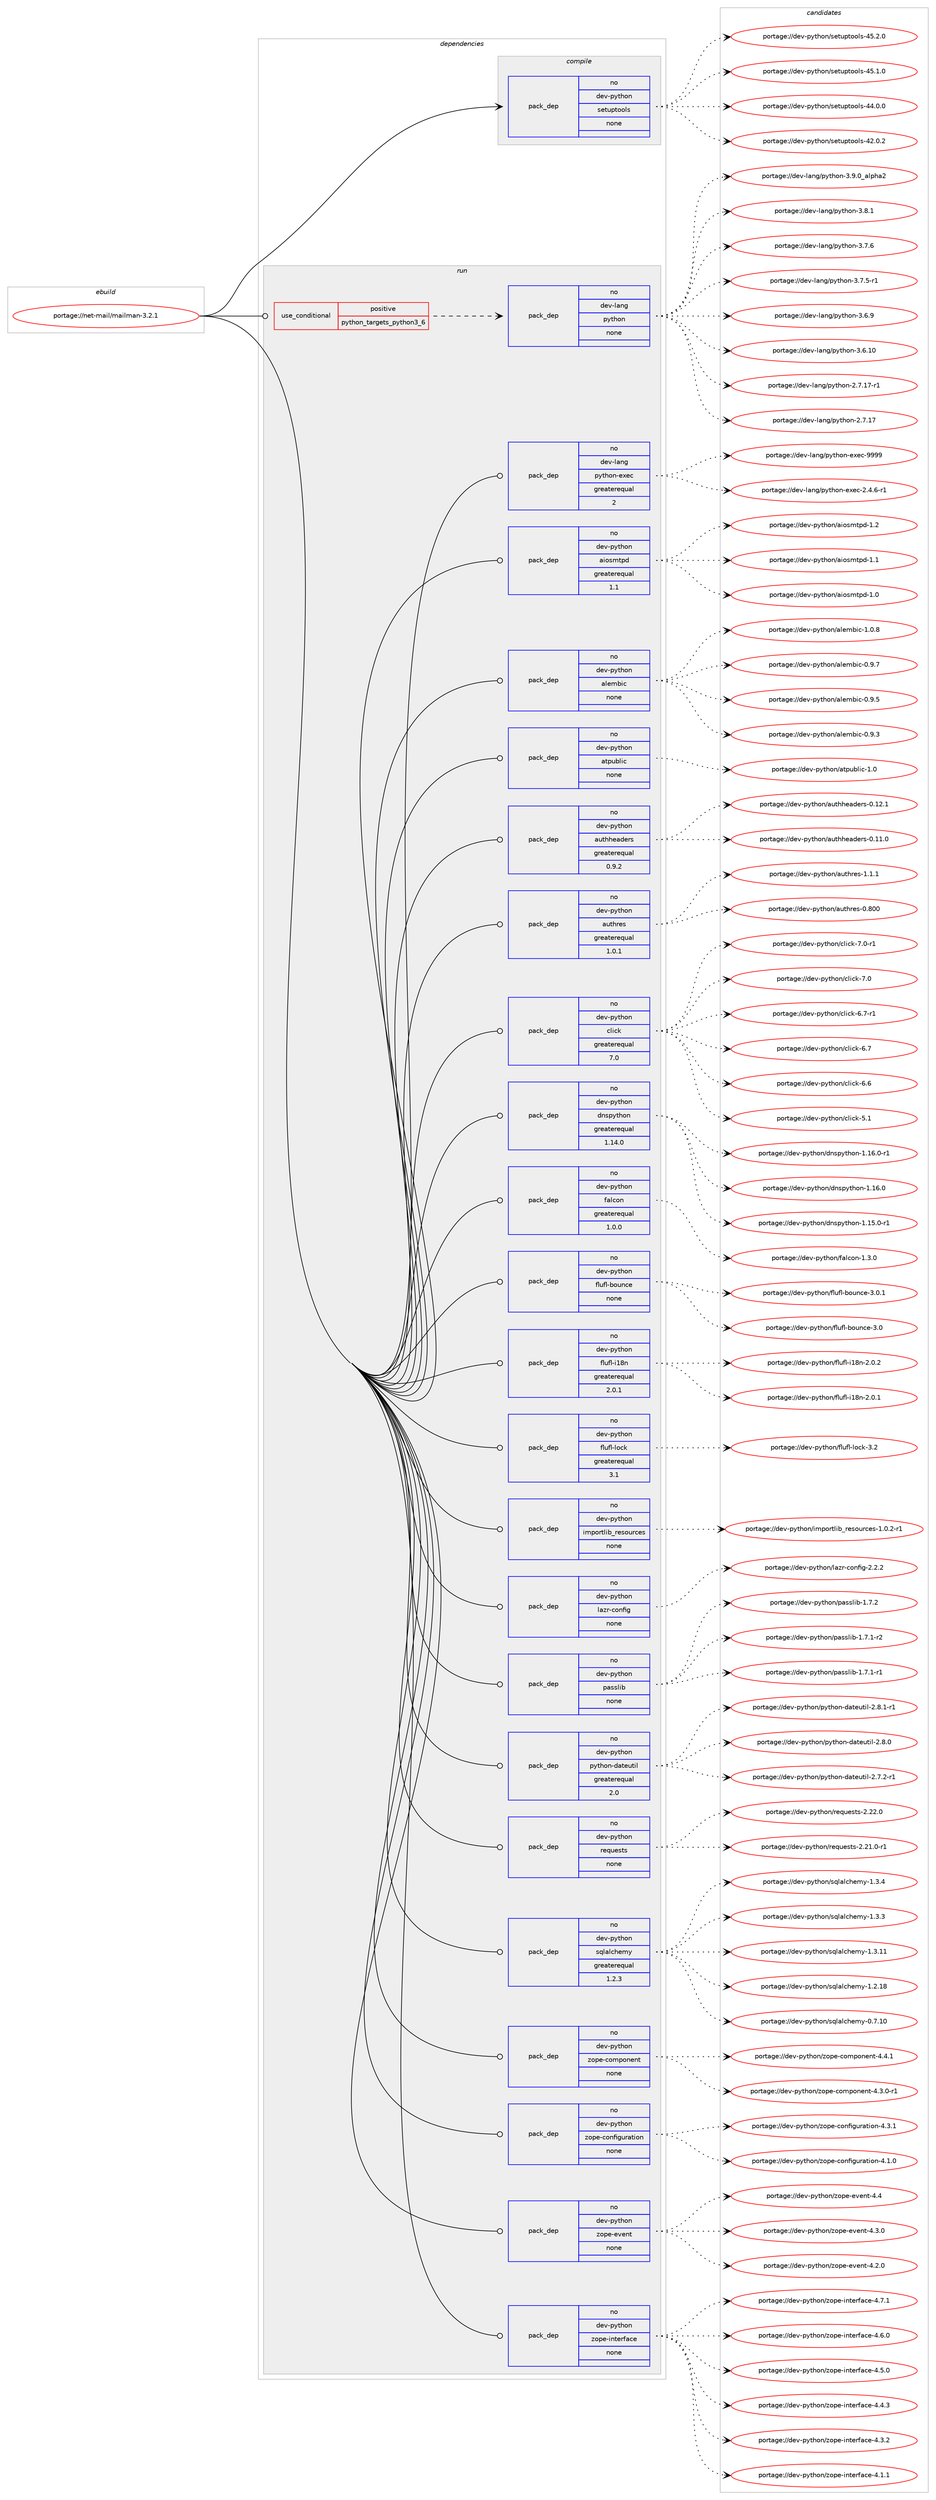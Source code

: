 digraph prolog {

# *************
# Graph options
# *************

newrank=true;
concentrate=true;
compound=true;
graph [rankdir=LR,fontname=Helvetica,fontsize=10,ranksep=1.5];#, ranksep=2.5, nodesep=0.2];
edge  [arrowhead=vee];
node  [fontname=Helvetica,fontsize=10];

# **********
# The ebuild
# **********

subgraph cluster_leftcol {
color=gray;
rank=same;
label=<<i>ebuild</i>>;
id [label="portage://net-mail/mailman-3.2.1", color=red, width=4, href="../net-mail/mailman-3.2.1.svg"];
}

# ****************
# The dependencies
# ****************

subgraph cluster_midcol {
color=gray;
label=<<i>dependencies</i>>;
subgraph cluster_compile {
fillcolor="#eeeeee";
style=filled;
label=<<i>compile</i>>;
subgraph pack102411 {
dependency132556 [label=<<TABLE BORDER="0" CELLBORDER="1" CELLSPACING="0" CELLPADDING="4" WIDTH="220"><TR><TD ROWSPAN="6" CELLPADDING="30">pack_dep</TD></TR><TR><TD WIDTH="110">no</TD></TR><TR><TD>dev-python</TD></TR><TR><TD>setuptools</TD></TR><TR><TD>none</TD></TR><TR><TD></TD></TR></TABLE>>, shape=none, color=blue];
}
id:e -> dependency132556:w [weight=20,style="solid",arrowhead="vee"];
}
subgraph cluster_compileandrun {
fillcolor="#eeeeee";
style=filled;
label=<<i>compile and run</i>>;
}
subgraph cluster_run {
fillcolor="#eeeeee";
style=filled;
label=<<i>run</i>>;
subgraph cond27950 {
dependency132557 [label=<<TABLE BORDER="0" CELLBORDER="1" CELLSPACING="0" CELLPADDING="4"><TR><TD ROWSPAN="3" CELLPADDING="10">use_conditional</TD></TR><TR><TD>positive</TD></TR><TR><TD>python_targets_python3_6</TD></TR></TABLE>>, shape=none, color=red];
subgraph pack102412 {
dependency132558 [label=<<TABLE BORDER="0" CELLBORDER="1" CELLSPACING="0" CELLPADDING="4" WIDTH="220"><TR><TD ROWSPAN="6" CELLPADDING="30">pack_dep</TD></TR><TR><TD WIDTH="110">no</TD></TR><TR><TD>dev-lang</TD></TR><TR><TD>python</TD></TR><TR><TD>none</TD></TR><TR><TD></TD></TR></TABLE>>, shape=none, color=blue];
}
dependency132557:e -> dependency132558:w [weight=20,style="dashed",arrowhead="vee"];
}
id:e -> dependency132557:w [weight=20,style="solid",arrowhead="odot"];
subgraph pack102413 {
dependency132559 [label=<<TABLE BORDER="0" CELLBORDER="1" CELLSPACING="0" CELLPADDING="4" WIDTH="220"><TR><TD ROWSPAN="6" CELLPADDING="30">pack_dep</TD></TR><TR><TD WIDTH="110">no</TD></TR><TR><TD>dev-lang</TD></TR><TR><TD>python-exec</TD></TR><TR><TD>greaterequal</TD></TR><TR><TD>2</TD></TR></TABLE>>, shape=none, color=blue];
}
id:e -> dependency132559:w [weight=20,style="solid",arrowhead="odot"];
subgraph pack102414 {
dependency132560 [label=<<TABLE BORDER="0" CELLBORDER="1" CELLSPACING="0" CELLPADDING="4" WIDTH="220"><TR><TD ROWSPAN="6" CELLPADDING="30">pack_dep</TD></TR><TR><TD WIDTH="110">no</TD></TR><TR><TD>dev-python</TD></TR><TR><TD>aiosmtpd</TD></TR><TR><TD>greaterequal</TD></TR><TR><TD>1.1</TD></TR></TABLE>>, shape=none, color=blue];
}
id:e -> dependency132560:w [weight=20,style="solid",arrowhead="odot"];
subgraph pack102415 {
dependency132561 [label=<<TABLE BORDER="0" CELLBORDER="1" CELLSPACING="0" CELLPADDING="4" WIDTH="220"><TR><TD ROWSPAN="6" CELLPADDING="30">pack_dep</TD></TR><TR><TD WIDTH="110">no</TD></TR><TR><TD>dev-python</TD></TR><TR><TD>alembic</TD></TR><TR><TD>none</TD></TR><TR><TD></TD></TR></TABLE>>, shape=none, color=blue];
}
id:e -> dependency132561:w [weight=20,style="solid",arrowhead="odot"];
subgraph pack102416 {
dependency132562 [label=<<TABLE BORDER="0" CELLBORDER="1" CELLSPACING="0" CELLPADDING="4" WIDTH="220"><TR><TD ROWSPAN="6" CELLPADDING="30">pack_dep</TD></TR><TR><TD WIDTH="110">no</TD></TR><TR><TD>dev-python</TD></TR><TR><TD>atpublic</TD></TR><TR><TD>none</TD></TR><TR><TD></TD></TR></TABLE>>, shape=none, color=blue];
}
id:e -> dependency132562:w [weight=20,style="solid",arrowhead="odot"];
subgraph pack102417 {
dependency132563 [label=<<TABLE BORDER="0" CELLBORDER="1" CELLSPACING="0" CELLPADDING="4" WIDTH="220"><TR><TD ROWSPAN="6" CELLPADDING="30">pack_dep</TD></TR><TR><TD WIDTH="110">no</TD></TR><TR><TD>dev-python</TD></TR><TR><TD>authheaders</TD></TR><TR><TD>greaterequal</TD></TR><TR><TD>0.9.2</TD></TR></TABLE>>, shape=none, color=blue];
}
id:e -> dependency132563:w [weight=20,style="solid",arrowhead="odot"];
subgraph pack102418 {
dependency132564 [label=<<TABLE BORDER="0" CELLBORDER="1" CELLSPACING="0" CELLPADDING="4" WIDTH="220"><TR><TD ROWSPAN="6" CELLPADDING="30">pack_dep</TD></TR><TR><TD WIDTH="110">no</TD></TR><TR><TD>dev-python</TD></TR><TR><TD>authres</TD></TR><TR><TD>greaterequal</TD></TR><TR><TD>1.0.1</TD></TR></TABLE>>, shape=none, color=blue];
}
id:e -> dependency132564:w [weight=20,style="solid",arrowhead="odot"];
subgraph pack102419 {
dependency132565 [label=<<TABLE BORDER="0" CELLBORDER="1" CELLSPACING="0" CELLPADDING="4" WIDTH="220"><TR><TD ROWSPAN="6" CELLPADDING="30">pack_dep</TD></TR><TR><TD WIDTH="110">no</TD></TR><TR><TD>dev-python</TD></TR><TR><TD>click</TD></TR><TR><TD>greaterequal</TD></TR><TR><TD>7.0</TD></TR></TABLE>>, shape=none, color=blue];
}
id:e -> dependency132565:w [weight=20,style="solid",arrowhead="odot"];
subgraph pack102420 {
dependency132566 [label=<<TABLE BORDER="0" CELLBORDER="1" CELLSPACING="0" CELLPADDING="4" WIDTH="220"><TR><TD ROWSPAN="6" CELLPADDING="30">pack_dep</TD></TR><TR><TD WIDTH="110">no</TD></TR><TR><TD>dev-python</TD></TR><TR><TD>dnspython</TD></TR><TR><TD>greaterequal</TD></TR><TR><TD>1.14.0</TD></TR></TABLE>>, shape=none, color=blue];
}
id:e -> dependency132566:w [weight=20,style="solid",arrowhead="odot"];
subgraph pack102421 {
dependency132567 [label=<<TABLE BORDER="0" CELLBORDER="1" CELLSPACING="0" CELLPADDING="4" WIDTH="220"><TR><TD ROWSPAN="6" CELLPADDING="30">pack_dep</TD></TR><TR><TD WIDTH="110">no</TD></TR><TR><TD>dev-python</TD></TR><TR><TD>falcon</TD></TR><TR><TD>greaterequal</TD></TR><TR><TD>1.0.0</TD></TR></TABLE>>, shape=none, color=blue];
}
id:e -> dependency132567:w [weight=20,style="solid",arrowhead="odot"];
subgraph pack102422 {
dependency132568 [label=<<TABLE BORDER="0" CELLBORDER="1" CELLSPACING="0" CELLPADDING="4" WIDTH="220"><TR><TD ROWSPAN="6" CELLPADDING="30">pack_dep</TD></TR><TR><TD WIDTH="110">no</TD></TR><TR><TD>dev-python</TD></TR><TR><TD>flufl-bounce</TD></TR><TR><TD>none</TD></TR><TR><TD></TD></TR></TABLE>>, shape=none, color=blue];
}
id:e -> dependency132568:w [weight=20,style="solid",arrowhead="odot"];
subgraph pack102423 {
dependency132569 [label=<<TABLE BORDER="0" CELLBORDER="1" CELLSPACING="0" CELLPADDING="4" WIDTH="220"><TR><TD ROWSPAN="6" CELLPADDING="30">pack_dep</TD></TR><TR><TD WIDTH="110">no</TD></TR><TR><TD>dev-python</TD></TR><TR><TD>flufl-i18n</TD></TR><TR><TD>greaterequal</TD></TR><TR><TD>2.0.1</TD></TR></TABLE>>, shape=none, color=blue];
}
id:e -> dependency132569:w [weight=20,style="solid",arrowhead="odot"];
subgraph pack102424 {
dependency132570 [label=<<TABLE BORDER="0" CELLBORDER="1" CELLSPACING="0" CELLPADDING="4" WIDTH="220"><TR><TD ROWSPAN="6" CELLPADDING="30">pack_dep</TD></TR><TR><TD WIDTH="110">no</TD></TR><TR><TD>dev-python</TD></TR><TR><TD>flufl-lock</TD></TR><TR><TD>greaterequal</TD></TR><TR><TD>3.1</TD></TR></TABLE>>, shape=none, color=blue];
}
id:e -> dependency132570:w [weight=20,style="solid",arrowhead="odot"];
subgraph pack102425 {
dependency132571 [label=<<TABLE BORDER="0" CELLBORDER="1" CELLSPACING="0" CELLPADDING="4" WIDTH="220"><TR><TD ROWSPAN="6" CELLPADDING="30">pack_dep</TD></TR><TR><TD WIDTH="110">no</TD></TR><TR><TD>dev-python</TD></TR><TR><TD>importlib_resources</TD></TR><TR><TD>none</TD></TR><TR><TD></TD></TR></TABLE>>, shape=none, color=blue];
}
id:e -> dependency132571:w [weight=20,style="solid",arrowhead="odot"];
subgraph pack102426 {
dependency132572 [label=<<TABLE BORDER="0" CELLBORDER="1" CELLSPACING="0" CELLPADDING="4" WIDTH="220"><TR><TD ROWSPAN="6" CELLPADDING="30">pack_dep</TD></TR><TR><TD WIDTH="110">no</TD></TR><TR><TD>dev-python</TD></TR><TR><TD>lazr-config</TD></TR><TR><TD>none</TD></TR><TR><TD></TD></TR></TABLE>>, shape=none, color=blue];
}
id:e -> dependency132572:w [weight=20,style="solid",arrowhead="odot"];
subgraph pack102427 {
dependency132573 [label=<<TABLE BORDER="0" CELLBORDER="1" CELLSPACING="0" CELLPADDING="4" WIDTH="220"><TR><TD ROWSPAN="6" CELLPADDING="30">pack_dep</TD></TR><TR><TD WIDTH="110">no</TD></TR><TR><TD>dev-python</TD></TR><TR><TD>passlib</TD></TR><TR><TD>none</TD></TR><TR><TD></TD></TR></TABLE>>, shape=none, color=blue];
}
id:e -> dependency132573:w [weight=20,style="solid",arrowhead="odot"];
subgraph pack102428 {
dependency132574 [label=<<TABLE BORDER="0" CELLBORDER="1" CELLSPACING="0" CELLPADDING="4" WIDTH="220"><TR><TD ROWSPAN="6" CELLPADDING="30">pack_dep</TD></TR><TR><TD WIDTH="110">no</TD></TR><TR><TD>dev-python</TD></TR><TR><TD>python-dateutil</TD></TR><TR><TD>greaterequal</TD></TR><TR><TD>2.0</TD></TR></TABLE>>, shape=none, color=blue];
}
id:e -> dependency132574:w [weight=20,style="solid",arrowhead="odot"];
subgraph pack102429 {
dependency132575 [label=<<TABLE BORDER="0" CELLBORDER="1" CELLSPACING="0" CELLPADDING="4" WIDTH="220"><TR><TD ROWSPAN="6" CELLPADDING="30">pack_dep</TD></TR><TR><TD WIDTH="110">no</TD></TR><TR><TD>dev-python</TD></TR><TR><TD>requests</TD></TR><TR><TD>none</TD></TR><TR><TD></TD></TR></TABLE>>, shape=none, color=blue];
}
id:e -> dependency132575:w [weight=20,style="solid",arrowhead="odot"];
subgraph pack102430 {
dependency132576 [label=<<TABLE BORDER="0" CELLBORDER="1" CELLSPACING="0" CELLPADDING="4" WIDTH="220"><TR><TD ROWSPAN="6" CELLPADDING="30">pack_dep</TD></TR><TR><TD WIDTH="110">no</TD></TR><TR><TD>dev-python</TD></TR><TR><TD>sqlalchemy</TD></TR><TR><TD>greaterequal</TD></TR><TR><TD>1.2.3</TD></TR></TABLE>>, shape=none, color=blue];
}
id:e -> dependency132576:w [weight=20,style="solid",arrowhead="odot"];
subgraph pack102431 {
dependency132577 [label=<<TABLE BORDER="0" CELLBORDER="1" CELLSPACING="0" CELLPADDING="4" WIDTH="220"><TR><TD ROWSPAN="6" CELLPADDING="30">pack_dep</TD></TR><TR><TD WIDTH="110">no</TD></TR><TR><TD>dev-python</TD></TR><TR><TD>zope-component</TD></TR><TR><TD>none</TD></TR><TR><TD></TD></TR></TABLE>>, shape=none, color=blue];
}
id:e -> dependency132577:w [weight=20,style="solid",arrowhead="odot"];
subgraph pack102432 {
dependency132578 [label=<<TABLE BORDER="0" CELLBORDER="1" CELLSPACING="0" CELLPADDING="4" WIDTH="220"><TR><TD ROWSPAN="6" CELLPADDING="30">pack_dep</TD></TR><TR><TD WIDTH="110">no</TD></TR><TR><TD>dev-python</TD></TR><TR><TD>zope-configuration</TD></TR><TR><TD>none</TD></TR><TR><TD></TD></TR></TABLE>>, shape=none, color=blue];
}
id:e -> dependency132578:w [weight=20,style="solid",arrowhead="odot"];
subgraph pack102433 {
dependency132579 [label=<<TABLE BORDER="0" CELLBORDER="1" CELLSPACING="0" CELLPADDING="4" WIDTH="220"><TR><TD ROWSPAN="6" CELLPADDING="30">pack_dep</TD></TR><TR><TD WIDTH="110">no</TD></TR><TR><TD>dev-python</TD></TR><TR><TD>zope-event</TD></TR><TR><TD>none</TD></TR><TR><TD></TD></TR></TABLE>>, shape=none, color=blue];
}
id:e -> dependency132579:w [weight=20,style="solid",arrowhead="odot"];
subgraph pack102434 {
dependency132580 [label=<<TABLE BORDER="0" CELLBORDER="1" CELLSPACING="0" CELLPADDING="4" WIDTH="220"><TR><TD ROWSPAN="6" CELLPADDING="30">pack_dep</TD></TR><TR><TD WIDTH="110">no</TD></TR><TR><TD>dev-python</TD></TR><TR><TD>zope-interface</TD></TR><TR><TD>none</TD></TR><TR><TD></TD></TR></TABLE>>, shape=none, color=blue];
}
id:e -> dependency132580:w [weight=20,style="solid",arrowhead="odot"];
}
}

# **************
# The candidates
# **************

subgraph cluster_choices {
rank=same;
color=gray;
label=<<i>candidates</i>>;

subgraph choice102411 {
color=black;
nodesep=1;
choice100101118451121211161041111104711510111611711211611111110811545525346504648 [label="portage://dev-python/setuptools-45.2.0", color=red, width=4,href="../dev-python/setuptools-45.2.0.svg"];
choice100101118451121211161041111104711510111611711211611111110811545525346494648 [label="portage://dev-python/setuptools-45.1.0", color=red, width=4,href="../dev-python/setuptools-45.1.0.svg"];
choice100101118451121211161041111104711510111611711211611111110811545525246484648 [label="portage://dev-python/setuptools-44.0.0", color=red, width=4,href="../dev-python/setuptools-44.0.0.svg"];
choice100101118451121211161041111104711510111611711211611111110811545525046484650 [label="portage://dev-python/setuptools-42.0.2", color=red, width=4,href="../dev-python/setuptools-42.0.2.svg"];
dependency132556:e -> choice100101118451121211161041111104711510111611711211611111110811545525346504648:w [style=dotted,weight="100"];
dependency132556:e -> choice100101118451121211161041111104711510111611711211611111110811545525346494648:w [style=dotted,weight="100"];
dependency132556:e -> choice100101118451121211161041111104711510111611711211611111110811545525246484648:w [style=dotted,weight="100"];
dependency132556:e -> choice100101118451121211161041111104711510111611711211611111110811545525046484650:w [style=dotted,weight="100"];
}
subgraph choice102412 {
color=black;
nodesep=1;
choice10010111845108971101034711212111610411111045514657464895971081121049750 [label="portage://dev-lang/python-3.9.0_alpha2", color=red, width=4,href="../dev-lang/python-3.9.0_alpha2.svg"];
choice100101118451089711010347112121116104111110455146564649 [label="portage://dev-lang/python-3.8.1", color=red, width=4,href="../dev-lang/python-3.8.1.svg"];
choice100101118451089711010347112121116104111110455146554654 [label="portage://dev-lang/python-3.7.6", color=red, width=4,href="../dev-lang/python-3.7.6.svg"];
choice1001011184510897110103471121211161041111104551465546534511449 [label="portage://dev-lang/python-3.7.5-r1", color=red, width=4,href="../dev-lang/python-3.7.5-r1.svg"];
choice100101118451089711010347112121116104111110455146544657 [label="portage://dev-lang/python-3.6.9", color=red, width=4,href="../dev-lang/python-3.6.9.svg"];
choice10010111845108971101034711212111610411111045514654464948 [label="portage://dev-lang/python-3.6.10", color=red, width=4,href="../dev-lang/python-3.6.10.svg"];
choice100101118451089711010347112121116104111110455046554649554511449 [label="portage://dev-lang/python-2.7.17-r1", color=red, width=4,href="../dev-lang/python-2.7.17-r1.svg"];
choice10010111845108971101034711212111610411111045504655464955 [label="portage://dev-lang/python-2.7.17", color=red, width=4,href="../dev-lang/python-2.7.17.svg"];
dependency132558:e -> choice10010111845108971101034711212111610411111045514657464895971081121049750:w [style=dotted,weight="100"];
dependency132558:e -> choice100101118451089711010347112121116104111110455146564649:w [style=dotted,weight="100"];
dependency132558:e -> choice100101118451089711010347112121116104111110455146554654:w [style=dotted,weight="100"];
dependency132558:e -> choice1001011184510897110103471121211161041111104551465546534511449:w [style=dotted,weight="100"];
dependency132558:e -> choice100101118451089711010347112121116104111110455146544657:w [style=dotted,weight="100"];
dependency132558:e -> choice10010111845108971101034711212111610411111045514654464948:w [style=dotted,weight="100"];
dependency132558:e -> choice100101118451089711010347112121116104111110455046554649554511449:w [style=dotted,weight="100"];
dependency132558:e -> choice10010111845108971101034711212111610411111045504655464955:w [style=dotted,weight="100"];
}
subgraph choice102413 {
color=black;
nodesep=1;
choice10010111845108971101034711212111610411111045101120101994557575757 [label="portage://dev-lang/python-exec-9999", color=red, width=4,href="../dev-lang/python-exec-9999.svg"];
choice10010111845108971101034711212111610411111045101120101994550465246544511449 [label="portage://dev-lang/python-exec-2.4.6-r1", color=red, width=4,href="../dev-lang/python-exec-2.4.6-r1.svg"];
dependency132559:e -> choice10010111845108971101034711212111610411111045101120101994557575757:w [style=dotted,weight="100"];
dependency132559:e -> choice10010111845108971101034711212111610411111045101120101994550465246544511449:w [style=dotted,weight="100"];
}
subgraph choice102414 {
color=black;
nodesep=1;
choice10010111845112121116104111110479710511111510911611210045494650 [label="portage://dev-python/aiosmtpd-1.2", color=red, width=4,href="../dev-python/aiosmtpd-1.2.svg"];
choice10010111845112121116104111110479710511111510911611210045494649 [label="portage://dev-python/aiosmtpd-1.1", color=red, width=4,href="../dev-python/aiosmtpd-1.1.svg"];
choice10010111845112121116104111110479710511111510911611210045494648 [label="portage://dev-python/aiosmtpd-1.0", color=red, width=4,href="../dev-python/aiosmtpd-1.0.svg"];
dependency132560:e -> choice10010111845112121116104111110479710511111510911611210045494650:w [style=dotted,weight="100"];
dependency132560:e -> choice10010111845112121116104111110479710511111510911611210045494649:w [style=dotted,weight="100"];
dependency132560:e -> choice10010111845112121116104111110479710511111510911611210045494648:w [style=dotted,weight="100"];
}
subgraph choice102415 {
color=black;
nodesep=1;
choice1001011184511212111610411111047971081011099810599454946484656 [label="portage://dev-python/alembic-1.0.8", color=red, width=4,href="../dev-python/alembic-1.0.8.svg"];
choice1001011184511212111610411111047971081011099810599454846574655 [label="portage://dev-python/alembic-0.9.7", color=red, width=4,href="../dev-python/alembic-0.9.7.svg"];
choice1001011184511212111610411111047971081011099810599454846574653 [label="portage://dev-python/alembic-0.9.5", color=red, width=4,href="../dev-python/alembic-0.9.5.svg"];
choice1001011184511212111610411111047971081011099810599454846574651 [label="portage://dev-python/alembic-0.9.3", color=red, width=4,href="../dev-python/alembic-0.9.3.svg"];
dependency132561:e -> choice1001011184511212111610411111047971081011099810599454946484656:w [style=dotted,weight="100"];
dependency132561:e -> choice1001011184511212111610411111047971081011099810599454846574655:w [style=dotted,weight="100"];
dependency132561:e -> choice1001011184511212111610411111047971081011099810599454846574653:w [style=dotted,weight="100"];
dependency132561:e -> choice1001011184511212111610411111047971081011099810599454846574651:w [style=dotted,weight="100"];
}
subgraph choice102416 {
color=black;
nodesep=1;
choice100101118451121211161041111104797116112117981081059945494648 [label="portage://dev-python/atpublic-1.0", color=red, width=4,href="../dev-python/atpublic-1.0.svg"];
dependency132562:e -> choice100101118451121211161041111104797116112117981081059945494648:w [style=dotted,weight="100"];
}
subgraph choice102417 {
color=black;
nodesep=1;
choice1001011184511212111610411111047971171161041041019710010111411545484649504649 [label="portage://dev-python/authheaders-0.12.1", color=red, width=4,href="../dev-python/authheaders-0.12.1.svg"];
choice1001011184511212111610411111047971171161041041019710010111411545484649494648 [label="portage://dev-python/authheaders-0.11.0", color=red, width=4,href="../dev-python/authheaders-0.11.0.svg"];
dependency132563:e -> choice1001011184511212111610411111047971171161041041019710010111411545484649504649:w [style=dotted,weight="100"];
dependency132563:e -> choice1001011184511212111610411111047971171161041041019710010111411545484649494648:w [style=dotted,weight="100"];
}
subgraph choice102418 {
color=black;
nodesep=1;
choice100101118451121211161041111104797117116104114101115454946494649 [label="portage://dev-python/authres-1.1.1", color=red, width=4,href="../dev-python/authres-1.1.1.svg"];
choice100101118451121211161041111104797117116104114101115454846564848 [label="portage://dev-python/authres-0.800", color=red, width=4,href="../dev-python/authres-0.800.svg"];
dependency132564:e -> choice100101118451121211161041111104797117116104114101115454946494649:w [style=dotted,weight="100"];
dependency132564:e -> choice100101118451121211161041111104797117116104114101115454846564848:w [style=dotted,weight="100"];
}
subgraph choice102419 {
color=black;
nodesep=1;
choice10010111845112121116104111110479910810599107455546484511449 [label="portage://dev-python/click-7.0-r1", color=red, width=4,href="../dev-python/click-7.0-r1.svg"];
choice1001011184511212111610411111047991081059910745554648 [label="portage://dev-python/click-7.0", color=red, width=4,href="../dev-python/click-7.0.svg"];
choice10010111845112121116104111110479910810599107455446554511449 [label="portage://dev-python/click-6.7-r1", color=red, width=4,href="../dev-python/click-6.7-r1.svg"];
choice1001011184511212111610411111047991081059910745544655 [label="portage://dev-python/click-6.7", color=red, width=4,href="../dev-python/click-6.7.svg"];
choice1001011184511212111610411111047991081059910745544654 [label="portage://dev-python/click-6.6", color=red, width=4,href="../dev-python/click-6.6.svg"];
choice1001011184511212111610411111047991081059910745534649 [label="portage://dev-python/click-5.1", color=red, width=4,href="../dev-python/click-5.1.svg"];
dependency132565:e -> choice10010111845112121116104111110479910810599107455546484511449:w [style=dotted,weight="100"];
dependency132565:e -> choice1001011184511212111610411111047991081059910745554648:w [style=dotted,weight="100"];
dependency132565:e -> choice10010111845112121116104111110479910810599107455446554511449:w [style=dotted,weight="100"];
dependency132565:e -> choice1001011184511212111610411111047991081059910745544655:w [style=dotted,weight="100"];
dependency132565:e -> choice1001011184511212111610411111047991081059910745544654:w [style=dotted,weight="100"];
dependency132565:e -> choice1001011184511212111610411111047991081059910745534649:w [style=dotted,weight="100"];
}
subgraph choice102420 {
color=black;
nodesep=1;
choice1001011184511212111610411111047100110115112121116104111110454946495446484511449 [label="portage://dev-python/dnspython-1.16.0-r1", color=red, width=4,href="../dev-python/dnspython-1.16.0-r1.svg"];
choice100101118451121211161041111104710011011511212111610411111045494649544648 [label="portage://dev-python/dnspython-1.16.0", color=red, width=4,href="../dev-python/dnspython-1.16.0.svg"];
choice1001011184511212111610411111047100110115112121116104111110454946495346484511449 [label="portage://dev-python/dnspython-1.15.0-r1", color=red, width=4,href="../dev-python/dnspython-1.15.0-r1.svg"];
dependency132566:e -> choice1001011184511212111610411111047100110115112121116104111110454946495446484511449:w [style=dotted,weight="100"];
dependency132566:e -> choice100101118451121211161041111104710011011511212111610411111045494649544648:w [style=dotted,weight="100"];
dependency132566:e -> choice1001011184511212111610411111047100110115112121116104111110454946495346484511449:w [style=dotted,weight="100"];
}
subgraph choice102421 {
color=black;
nodesep=1;
choice10010111845112121116104111110471029710899111110454946514648 [label="portage://dev-python/falcon-1.3.0", color=red, width=4,href="../dev-python/falcon-1.3.0.svg"];
dependency132567:e -> choice10010111845112121116104111110471029710899111110454946514648:w [style=dotted,weight="100"];
}
subgraph choice102422 {
color=black;
nodesep=1;
choice1001011184511212111610411111047102108117102108459811111711099101455146484649 [label="portage://dev-python/flufl-bounce-3.0.1", color=red, width=4,href="../dev-python/flufl-bounce-3.0.1.svg"];
choice100101118451121211161041111104710210811710210845981111171109910145514648 [label="portage://dev-python/flufl-bounce-3.0", color=red, width=4,href="../dev-python/flufl-bounce-3.0.svg"];
dependency132568:e -> choice1001011184511212111610411111047102108117102108459811111711099101455146484649:w [style=dotted,weight="100"];
dependency132568:e -> choice100101118451121211161041111104710210811710210845981111171109910145514648:w [style=dotted,weight="100"];
}
subgraph choice102423 {
color=black;
nodesep=1;
choice1001011184511212111610411111047102108117102108451054956110455046484650 [label="portage://dev-python/flufl-i18n-2.0.2", color=red, width=4,href="../dev-python/flufl-i18n-2.0.2.svg"];
choice1001011184511212111610411111047102108117102108451054956110455046484649 [label="portage://dev-python/flufl-i18n-2.0.1", color=red, width=4,href="../dev-python/flufl-i18n-2.0.1.svg"];
dependency132569:e -> choice1001011184511212111610411111047102108117102108451054956110455046484650:w [style=dotted,weight="100"];
dependency132569:e -> choice1001011184511212111610411111047102108117102108451054956110455046484649:w [style=dotted,weight="100"];
}
subgraph choice102424 {
color=black;
nodesep=1;
choice1001011184511212111610411111047102108117102108451081119910745514650 [label="portage://dev-python/flufl-lock-3.2", color=red, width=4,href="../dev-python/flufl-lock-3.2.svg"];
dependency132570:e -> choice1001011184511212111610411111047102108117102108451081119910745514650:w [style=dotted,weight="100"];
}
subgraph choice102425 {
color=black;
nodesep=1;
choice10010111845112121116104111110471051091121111141161081059895114101115111117114991011154549464846504511449 [label="portage://dev-python/importlib_resources-1.0.2-r1", color=red, width=4,href="../dev-python/importlib_resources-1.0.2-r1.svg"];
dependency132571:e -> choice10010111845112121116104111110471051091121111141161081059895114101115111117114991011154549464846504511449:w [style=dotted,weight="100"];
}
subgraph choice102426 {
color=black;
nodesep=1;
choice1001011184511212111610411111047108971221144599111110102105103455046504650 [label="portage://dev-python/lazr-config-2.2.2", color=red, width=4,href="../dev-python/lazr-config-2.2.2.svg"];
dependency132572:e -> choice1001011184511212111610411111047108971221144599111110102105103455046504650:w [style=dotted,weight="100"];
}
subgraph choice102427 {
color=black;
nodesep=1;
choice10010111845112121116104111110471129711511510810598454946554650 [label="portage://dev-python/passlib-1.7.2", color=red, width=4,href="../dev-python/passlib-1.7.2.svg"];
choice100101118451121211161041111104711297115115108105984549465546494511450 [label="portage://dev-python/passlib-1.7.1-r2", color=red, width=4,href="../dev-python/passlib-1.7.1-r2.svg"];
choice100101118451121211161041111104711297115115108105984549465546494511449 [label="portage://dev-python/passlib-1.7.1-r1", color=red, width=4,href="../dev-python/passlib-1.7.1-r1.svg"];
dependency132573:e -> choice10010111845112121116104111110471129711511510810598454946554650:w [style=dotted,weight="100"];
dependency132573:e -> choice100101118451121211161041111104711297115115108105984549465546494511450:w [style=dotted,weight="100"];
dependency132573:e -> choice100101118451121211161041111104711297115115108105984549465546494511449:w [style=dotted,weight="100"];
}
subgraph choice102428 {
color=black;
nodesep=1;
choice100101118451121211161041111104711212111610411111045100971161011171161051084550465646494511449 [label="portage://dev-python/python-dateutil-2.8.1-r1", color=red, width=4,href="../dev-python/python-dateutil-2.8.1-r1.svg"];
choice10010111845112121116104111110471121211161041111104510097116101117116105108455046564648 [label="portage://dev-python/python-dateutil-2.8.0", color=red, width=4,href="../dev-python/python-dateutil-2.8.0.svg"];
choice100101118451121211161041111104711212111610411111045100971161011171161051084550465546504511449 [label="portage://dev-python/python-dateutil-2.7.2-r1", color=red, width=4,href="../dev-python/python-dateutil-2.7.2-r1.svg"];
dependency132574:e -> choice100101118451121211161041111104711212111610411111045100971161011171161051084550465646494511449:w [style=dotted,weight="100"];
dependency132574:e -> choice10010111845112121116104111110471121211161041111104510097116101117116105108455046564648:w [style=dotted,weight="100"];
dependency132574:e -> choice100101118451121211161041111104711212111610411111045100971161011171161051084550465546504511449:w [style=dotted,weight="100"];
}
subgraph choice102429 {
color=black;
nodesep=1;
choice100101118451121211161041111104711410111311710111511611545504650504648 [label="portage://dev-python/requests-2.22.0", color=red, width=4,href="../dev-python/requests-2.22.0.svg"];
choice1001011184511212111610411111047114101113117101115116115455046504946484511449 [label="portage://dev-python/requests-2.21.0-r1", color=red, width=4,href="../dev-python/requests-2.21.0-r1.svg"];
dependency132575:e -> choice100101118451121211161041111104711410111311710111511611545504650504648:w [style=dotted,weight="100"];
dependency132575:e -> choice1001011184511212111610411111047114101113117101115116115455046504946484511449:w [style=dotted,weight="100"];
}
subgraph choice102430 {
color=black;
nodesep=1;
choice10010111845112121116104111110471151131089710899104101109121454946514652 [label="portage://dev-python/sqlalchemy-1.3.4", color=red, width=4,href="../dev-python/sqlalchemy-1.3.4.svg"];
choice10010111845112121116104111110471151131089710899104101109121454946514651 [label="portage://dev-python/sqlalchemy-1.3.3", color=red, width=4,href="../dev-python/sqlalchemy-1.3.3.svg"];
choice1001011184511212111610411111047115113108971089910410110912145494651464949 [label="portage://dev-python/sqlalchemy-1.3.11", color=red, width=4,href="../dev-python/sqlalchemy-1.3.11.svg"];
choice1001011184511212111610411111047115113108971089910410110912145494650464956 [label="portage://dev-python/sqlalchemy-1.2.18", color=red, width=4,href="../dev-python/sqlalchemy-1.2.18.svg"];
choice1001011184511212111610411111047115113108971089910410110912145484655464948 [label="portage://dev-python/sqlalchemy-0.7.10", color=red, width=4,href="../dev-python/sqlalchemy-0.7.10.svg"];
dependency132576:e -> choice10010111845112121116104111110471151131089710899104101109121454946514652:w [style=dotted,weight="100"];
dependency132576:e -> choice10010111845112121116104111110471151131089710899104101109121454946514651:w [style=dotted,weight="100"];
dependency132576:e -> choice1001011184511212111610411111047115113108971089910410110912145494651464949:w [style=dotted,weight="100"];
dependency132576:e -> choice1001011184511212111610411111047115113108971089910410110912145494650464956:w [style=dotted,weight="100"];
dependency132576:e -> choice1001011184511212111610411111047115113108971089910410110912145484655464948:w [style=dotted,weight="100"];
}
subgraph choice102431 {
color=black;
nodesep=1;
choice10010111845112121116104111110471221111121014599111109112111110101110116455246524649 [label="portage://dev-python/zope-component-4.4.1", color=red, width=4,href="../dev-python/zope-component-4.4.1.svg"];
choice100101118451121211161041111104712211111210145991111091121111101011101164552465146484511449 [label="portage://dev-python/zope-component-4.3.0-r1", color=red, width=4,href="../dev-python/zope-component-4.3.0-r1.svg"];
dependency132577:e -> choice10010111845112121116104111110471221111121014599111109112111110101110116455246524649:w [style=dotted,weight="100"];
dependency132577:e -> choice100101118451121211161041111104712211111210145991111091121111101011101164552465146484511449:w [style=dotted,weight="100"];
}
subgraph choice102432 {
color=black;
nodesep=1;
choice1001011184511212111610411111047122111112101459911111010210510311711497116105111110455246514649 [label="portage://dev-python/zope-configuration-4.3.1", color=red, width=4,href="../dev-python/zope-configuration-4.3.1.svg"];
choice1001011184511212111610411111047122111112101459911111010210510311711497116105111110455246494648 [label="portage://dev-python/zope-configuration-4.1.0", color=red, width=4,href="../dev-python/zope-configuration-4.1.0.svg"];
dependency132578:e -> choice1001011184511212111610411111047122111112101459911111010210510311711497116105111110455246514649:w [style=dotted,weight="100"];
dependency132578:e -> choice1001011184511212111610411111047122111112101459911111010210510311711497116105111110455246494648:w [style=dotted,weight="100"];
}
subgraph choice102433 {
color=black;
nodesep=1;
choice10010111845112121116104111110471221111121014510111810111011645524652 [label="portage://dev-python/zope-event-4.4", color=red, width=4,href="../dev-python/zope-event-4.4.svg"];
choice100101118451121211161041111104712211111210145101118101110116455246514648 [label="portage://dev-python/zope-event-4.3.0", color=red, width=4,href="../dev-python/zope-event-4.3.0.svg"];
choice100101118451121211161041111104712211111210145101118101110116455246504648 [label="portage://dev-python/zope-event-4.2.0", color=red, width=4,href="../dev-python/zope-event-4.2.0.svg"];
dependency132579:e -> choice10010111845112121116104111110471221111121014510111810111011645524652:w [style=dotted,weight="100"];
dependency132579:e -> choice100101118451121211161041111104712211111210145101118101110116455246514648:w [style=dotted,weight="100"];
dependency132579:e -> choice100101118451121211161041111104712211111210145101118101110116455246504648:w [style=dotted,weight="100"];
}
subgraph choice102434 {
color=black;
nodesep=1;
choice1001011184511212111610411111047122111112101451051101161011141029799101455246554649 [label="portage://dev-python/zope-interface-4.7.1", color=red, width=4,href="../dev-python/zope-interface-4.7.1.svg"];
choice1001011184511212111610411111047122111112101451051101161011141029799101455246544648 [label="portage://dev-python/zope-interface-4.6.0", color=red, width=4,href="../dev-python/zope-interface-4.6.0.svg"];
choice1001011184511212111610411111047122111112101451051101161011141029799101455246534648 [label="portage://dev-python/zope-interface-4.5.0", color=red, width=4,href="../dev-python/zope-interface-4.5.0.svg"];
choice1001011184511212111610411111047122111112101451051101161011141029799101455246524651 [label="portage://dev-python/zope-interface-4.4.3", color=red, width=4,href="../dev-python/zope-interface-4.4.3.svg"];
choice1001011184511212111610411111047122111112101451051101161011141029799101455246514650 [label="portage://dev-python/zope-interface-4.3.2", color=red, width=4,href="../dev-python/zope-interface-4.3.2.svg"];
choice1001011184511212111610411111047122111112101451051101161011141029799101455246494649 [label="portage://dev-python/zope-interface-4.1.1", color=red, width=4,href="../dev-python/zope-interface-4.1.1.svg"];
dependency132580:e -> choice1001011184511212111610411111047122111112101451051101161011141029799101455246554649:w [style=dotted,weight="100"];
dependency132580:e -> choice1001011184511212111610411111047122111112101451051101161011141029799101455246544648:w [style=dotted,weight="100"];
dependency132580:e -> choice1001011184511212111610411111047122111112101451051101161011141029799101455246534648:w [style=dotted,weight="100"];
dependency132580:e -> choice1001011184511212111610411111047122111112101451051101161011141029799101455246524651:w [style=dotted,weight="100"];
dependency132580:e -> choice1001011184511212111610411111047122111112101451051101161011141029799101455246514650:w [style=dotted,weight="100"];
dependency132580:e -> choice1001011184511212111610411111047122111112101451051101161011141029799101455246494649:w [style=dotted,weight="100"];
}
}

}
